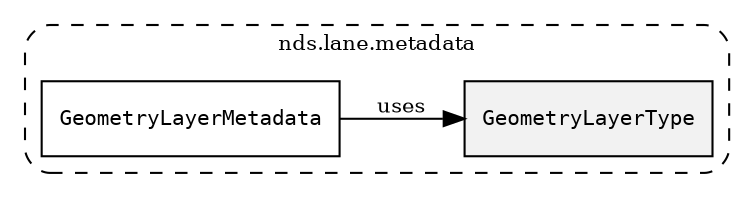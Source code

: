 /**
 * This dot file creates symbol collaboration diagram for GeometryLayerType.
 */
digraph ZSERIO
{
    node [shape=box, fontsize=10];
    rankdir="LR";
    fontsize=10;
    tooltip="GeometryLayerType collaboration diagram";

    subgraph "cluster_nds.lane.metadata"
    {
        style="dashed, rounded";
        label="nds.lane.metadata";
        tooltip="Package nds.lane.metadata";
        href="../../../content/packages/nds.lane.metadata.html#Package-nds-lane-metadata";
        target="_parent";

        "GeometryLayerType" [style="filled", fillcolor="#0000000D", target="_parent", label=<<font face="monospace"><table align="center" border="0" cellspacing="0" cellpadding="0"><tr><td href="../../../content/packages/nds.lane.metadata.html#Enum-GeometryLayerType" title="Enum defined in nds.lane.metadata">GeometryLayerType</td></tr></table></font>>];
        "GeometryLayerMetadata" [target="_parent", label=<<font face="monospace"><table align="center" border="0" cellspacing="0" cellpadding="0"><tr><td href="../../../content/packages/nds.lane.metadata.html#Structure-GeometryLayerMetadata" title="Structure defined in nds.lane.metadata">GeometryLayerMetadata</td></tr></table></font>>];
    }

    "GeometryLayerMetadata" -> "GeometryLayerType" [label="uses", fontsize=10];
}
